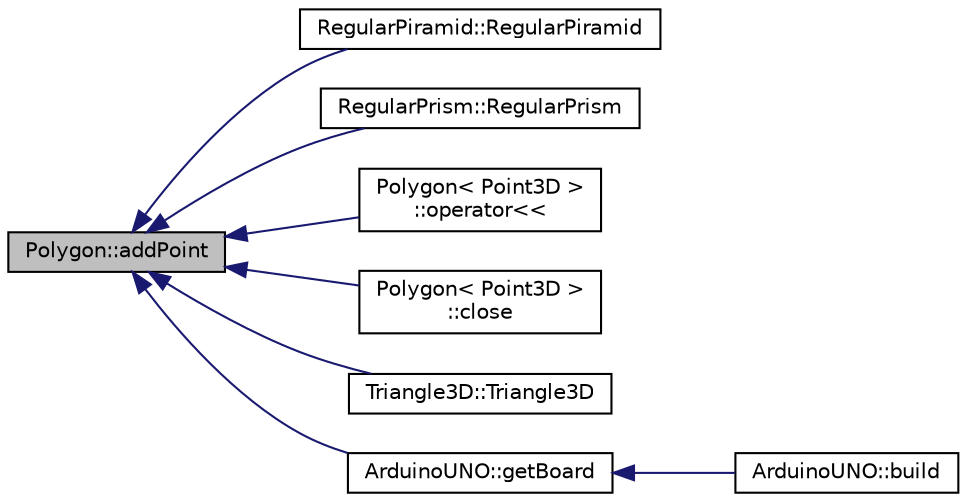 digraph "Polygon::addPoint"
{
  edge [fontname="Helvetica",fontsize="10",labelfontname="Helvetica",labelfontsize="10"];
  node [fontname="Helvetica",fontsize="10",shape=record];
  rankdir="LR";
  Node1 [label="Polygon::addPoint",height=0.2,width=0.4,color="black", fillcolor="grey75", style="filled" fontcolor="black"];
  Node1 -> Node2 [dir="back",color="midnightblue",fontsize="10",style="solid",fontname="Helvetica"];
  Node2 [label="RegularPiramid::RegularPiramid",height=0.2,width=0.4,color="black", fillcolor="white", style="filled",URL="$classRegularPiramid.html#a29ebc7f41a66e9bba3b51e2007470b58",tooltip="Constructor."];
  Node1 -> Node3 [dir="back",color="midnightblue",fontsize="10",style="solid",fontname="Helvetica"];
  Node3 [label="RegularPrism::RegularPrism",height=0.2,width=0.4,color="black", fillcolor="white", style="filled",URL="$classRegularPrism.html#aeecb6ee153c829788c847e82f9eca3b0",tooltip="Constructor."];
  Node1 -> Node4 [dir="back",color="midnightblue",fontsize="10",style="solid",fontname="Helvetica"];
  Node4 [label="Polygon\< Point3D \>\l::operator\<\<",height=0.2,width=0.4,color="black", fillcolor="white", style="filled",URL="$classPolygon.html#aa34c064278f38cca2ca245a379317e89",tooltip="Adds a point with insertor syntax."];
  Node1 -> Node5 [dir="back",color="midnightblue",fontsize="10",style="solid",fontname="Helvetica"];
  Node5 [label="Polygon\< Point3D \>\l::close",height=0.2,width=0.4,color="black", fillcolor="white", style="filled",URL="$classPolygon.html#a21ee9bf6e9f6ea3ec4faf16a4b36f3e9",tooltip="Close the polygon."];
  Node1 -> Node6 [dir="back",color="midnightblue",fontsize="10",style="solid",fontname="Helvetica"];
  Node6 [label="Triangle3D::Triangle3D",height=0.2,width=0.4,color="black", fillcolor="white", style="filled",URL="$classTriangle3D.html#ae2f40a451a0df3c4f0c2f3f5f8497958",tooltip="Default parametrized constructor."];
  Node1 -> Node7 [dir="back",color="midnightblue",fontsize="10",style="solid",fontname="Helvetica"];
  Node7 [label="ArduinoUNO::getBoard",height=0.2,width=0.4,color="black", fillcolor="white", style="filled",URL="$classArduinoUNO.html#a2765f8e142d0668f66270d15dfb30296",tooltip="returns a component only with the board"];
  Node7 -> Node8 [dir="back",color="midnightblue",fontsize="10",style="solid",fontname="Helvetica"];
  Node8 [label="ArduinoUNO::build",height=0.2,width=0.4,color="black", fillcolor="white", style="filled",URL="$classArduinoUNO.html#a3f36db05b8094951b6a0372fae99e390",tooltip="Build the piece."];
}
